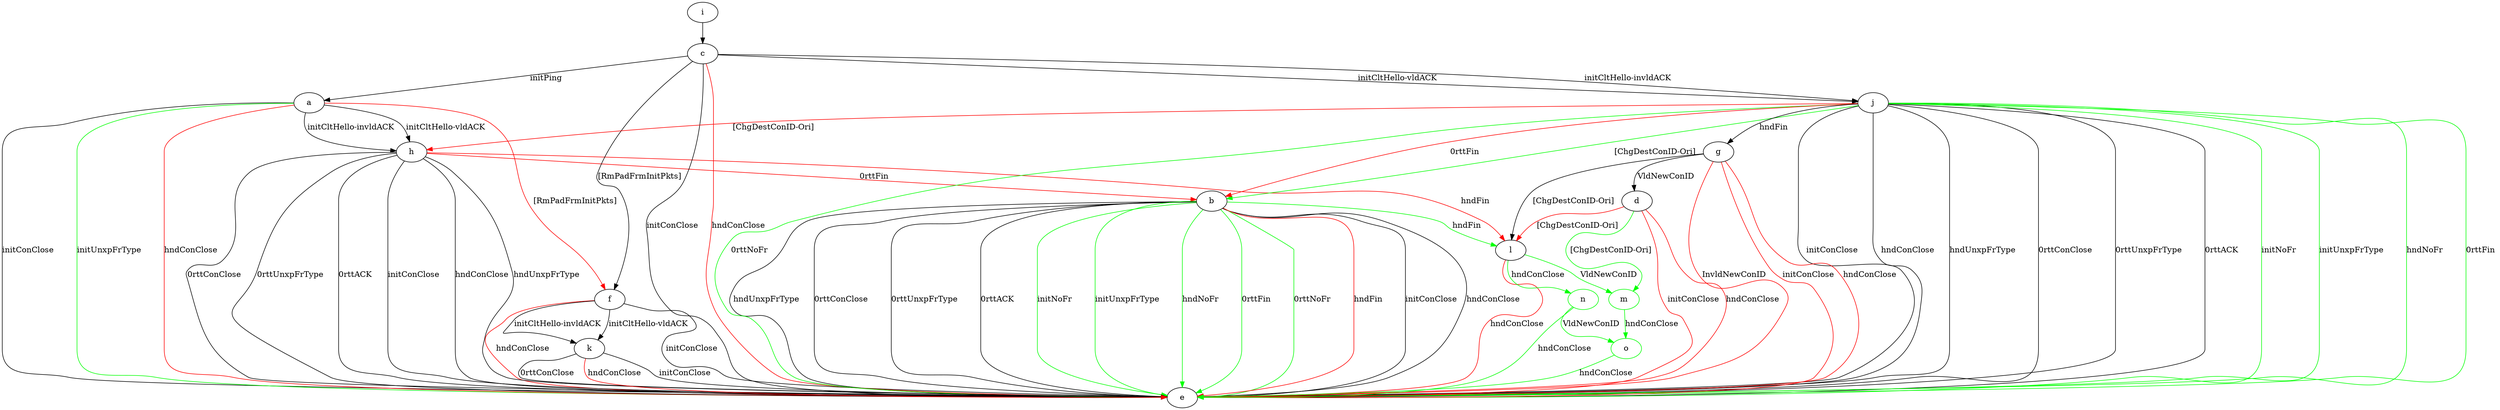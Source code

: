 digraph "" {
	a -> e	[key=0,
		label="initConClose "];
	a -> e	[key=1,
		color=green,
		label="initUnxpFrType "];
	a -> e	[key=2,
		color=red,
		label="hndConClose "];
	a -> f	[key=0,
		color=red,
		label="[RmPadFrmInitPkts] "];
	a -> h	[key=0,
		label="initCltHello-vldACK "];
	a -> h	[key=1,
		label="initCltHello-invldACK "];
	b -> e	[key=0,
		label="initConClose "];
	b -> e	[key=1,
		label="hndConClose "];
	b -> e	[key=2,
		label="hndUnxpFrType "];
	b -> e	[key=3,
		label="0rttConClose "];
	b -> e	[key=4,
		label="0rttUnxpFrType "];
	b -> e	[key=5,
		label="0rttACK "];
	b -> e	[key=6,
		color=green,
		label="initNoFr "];
	b -> e	[key=7,
		color=green,
		label="initUnxpFrType "];
	b -> e	[key=8,
		color=green,
		label="hndNoFr "];
	b -> e	[key=9,
		color=green,
		label="0rttFin "];
	b -> e	[key=10,
		color=green,
		label="0rttNoFr "];
	b -> e	[key=11,
		color=red,
		label="hndFin "];
	b -> l	[key=0,
		color=green,
		label="hndFin "];
	c -> a	[key=0,
		label="initPing "];
	c -> e	[key=0,
		label="initConClose "];
	c -> e	[key=1,
		color=red,
		label="hndConClose "];
	c -> f	[key=0,
		label="[RmPadFrmInitPkts] "];
	c -> j	[key=0,
		label="initCltHello-vldACK "];
	c -> j	[key=1,
		label="initCltHello-invldACK "];
	d -> e	[key=0,
		color=red,
		label="initConClose "];
	d -> e	[key=1,
		color=red,
		label="hndConClose "];
	d -> l	[key=0,
		color=red,
		label="[ChgDestConID-Ori] "];
	m	[color=green];
	d -> m	[key=0,
		color=green,
		label="[ChgDestConID-Ori] "];
	f -> e	[key=0,
		label="initConClose "];
	f -> e	[key=1,
		color=red,
		label="hndConClose "];
	f -> k	[key=0,
		label="initCltHello-vldACK "];
	f -> k	[key=1,
		label="initCltHello-invldACK "];
	g -> d	[key=0,
		label="VldNewConID "];
	g -> e	[key=0,
		color=red,
		label="initConClose "];
	g -> e	[key=1,
		color=red,
		label="hndConClose "];
	g -> e	[key=2,
		color=red,
		label="InvldNewConID "];
	g -> l	[key=0,
		label="[ChgDestConID-Ori] "];
	h -> b	[key=0,
		color=red,
		label="0rttFin "];
	h -> e	[key=0,
		label="initConClose "];
	h -> e	[key=1,
		label="hndConClose "];
	h -> e	[key=2,
		label="hndUnxpFrType "];
	h -> e	[key=3,
		label="0rttConClose "];
	h -> e	[key=4,
		label="0rttUnxpFrType "];
	h -> e	[key=5,
		label="0rttACK "];
	h -> l	[key=0,
		color=red,
		label="hndFin "];
	i -> c	[key=0];
	j -> b	[key=0,
		color=green,
		label="[ChgDestConID-Ori] "];
	j -> b	[key=1,
		color=red,
		label="0rttFin "];
	j -> e	[key=0,
		label="initConClose "];
	j -> e	[key=1,
		label="hndConClose "];
	j -> e	[key=2,
		label="hndUnxpFrType "];
	j -> e	[key=3,
		label="0rttConClose "];
	j -> e	[key=4,
		label="0rttUnxpFrType "];
	j -> e	[key=5,
		label="0rttACK "];
	j -> e	[key=6,
		color=green,
		label="initNoFr "];
	j -> e	[key=7,
		color=green,
		label="initUnxpFrType "];
	j -> e	[key=8,
		color=green,
		label="hndNoFr "];
	j -> e	[key=9,
		color=green,
		label="0rttFin "];
	j -> e	[key=10,
		color=green,
		label="0rttNoFr "];
	j -> g	[key=0,
		label="hndFin "];
	j -> h	[key=0,
		color=red,
		label="[ChgDestConID-Ori] "];
	k -> e	[key=0,
		label="initConClose "];
	k -> e	[key=1,
		label="0rttConClose "];
	k -> e	[key=2,
		color=red,
		label="hndConClose "];
	l -> e	[key=0,
		color=red,
		label="hndConClose "];
	l -> m	[key=0,
		color=green,
		label="VldNewConID "];
	n	[color=green];
	l -> n	[key=0,
		color=green,
		label="hndConClose "];
	o	[color=green];
	m -> o	[key=0,
		color=green,
		label="hndConClose "];
	n -> e	[key=0,
		color=green,
		label="hndConClose "];
	n -> o	[key=0,
		color=green,
		label="VldNewConID "];
	o -> e	[key=0,
		color=green,
		label="hndConClose "];
}
